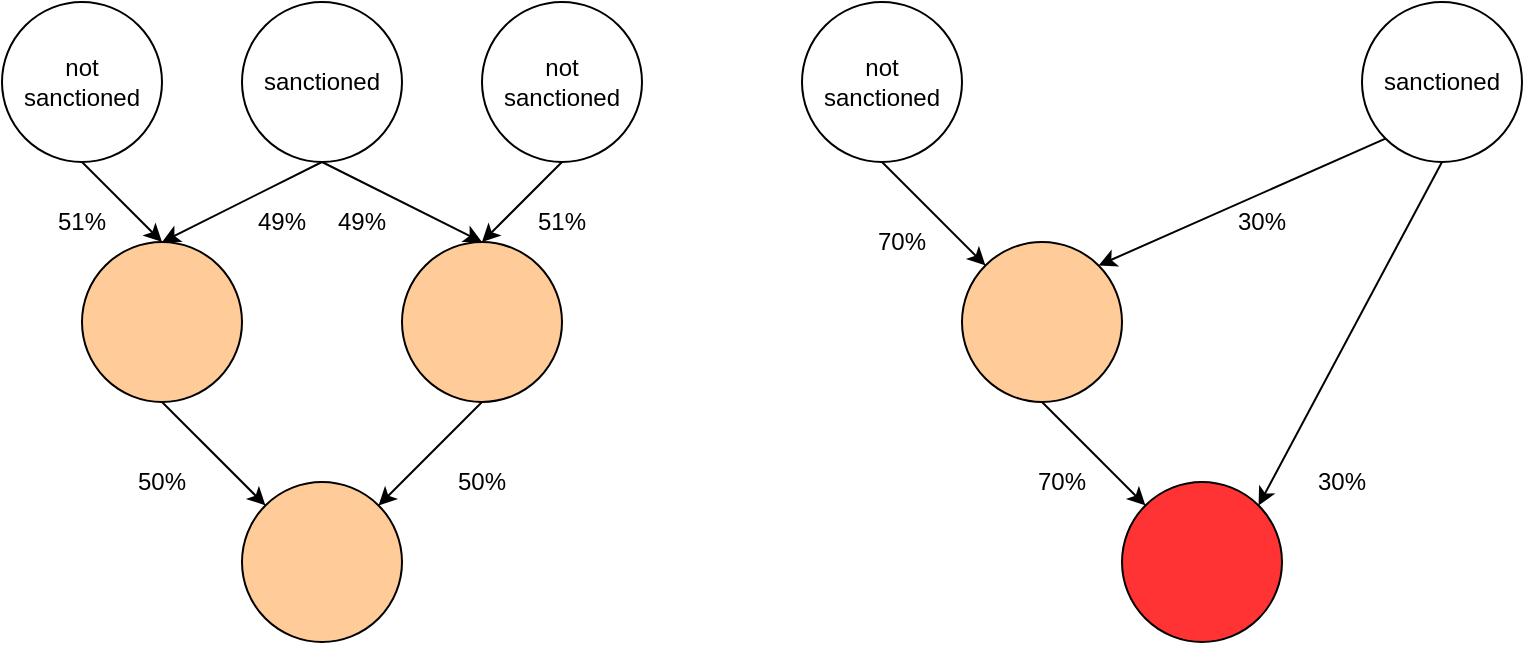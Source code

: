 <mxfile version="14.8.1" type="device"><diagram id="s9-5Vq2gm_233Hj9lNNe" name="Page-1"><mxGraphModel dx="1422" dy="762" grid="1" gridSize="10" guides="1" tooltips="1" connect="1" arrows="1" fold="1" page="1" pageScale="1" pageWidth="827" pageHeight="1169" math="0" shadow="0"><root><mxCell id="0"/><mxCell id="1" parent="0"/><mxCell id="5M_UhcT5dyOgzwatDTkd-1" value="sanctioned" style="ellipse;whiteSpace=wrap;html=1;shadow=0;" parent="1" vertex="1"><mxGeometry x="160" y="40" width="80" height="80" as="geometry"/></mxCell><mxCell id="5M_UhcT5dyOgzwatDTkd-2" value="not sanctioned" style="ellipse;whiteSpace=wrap;html=1;shadow=0;" parent="1" vertex="1"><mxGeometry x="40" y="40" width="80" height="80" as="geometry"/></mxCell><mxCell id="5M_UhcT5dyOgzwatDTkd-3" value="not sanctioned" style="ellipse;whiteSpace=wrap;html=1;shadow=0;" parent="1" vertex="1"><mxGeometry x="280" y="40" width="80" height="80" as="geometry"/></mxCell><mxCell id="5M_UhcT5dyOgzwatDTkd-4" value="" style="ellipse;whiteSpace=wrap;html=1;aspect=fixed;fillColor=#FFCC99;" parent="1" vertex="1"><mxGeometry x="160" y="280" width="80" height="80" as="geometry"/></mxCell><mxCell id="5M_UhcT5dyOgzwatDTkd-5" value="" style="ellipse;whiteSpace=wrap;html=1;aspect=fixed;fillColor=#FFCC99;" parent="1" vertex="1"><mxGeometry x="80" y="160" width="80" height="80" as="geometry"/></mxCell><mxCell id="5M_UhcT5dyOgzwatDTkd-6" value="" style="ellipse;whiteSpace=wrap;html=1;aspect=fixed;fillColor=#FFCC99;" parent="1" vertex="1"><mxGeometry x="240" y="160" width="80" height="80" as="geometry"/></mxCell><mxCell id="5M_UhcT5dyOgzwatDTkd-7" value="" style="endArrow=classic;html=1;exitX=0.5;exitY=1;exitDx=0;exitDy=0;entryX=0;entryY=0;entryDx=0;entryDy=0;" parent="1" source="5M_UhcT5dyOgzwatDTkd-5" target="5M_UhcT5dyOgzwatDTkd-4" edge="1"><mxGeometry width="50" height="50" relative="1" as="geometry"><mxPoint x="390" y="340" as="sourcePoint"/><mxPoint x="440" y="290" as="targetPoint"/></mxGeometry></mxCell><mxCell id="5M_UhcT5dyOgzwatDTkd-9" value="" style="endArrow=classic;html=1;exitX=0.5;exitY=1;exitDx=0;exitDy=0;entryX=1;entryY=0;entryDx=0;entryDy=0;" parent="1" source="5M_UhcT5dyOgzwatDTkd-6" target="5M_UhcT5dyOgzwatDTkd-4" edge="1"><mxGeometry width="50" height="50" relative="1" as="geometry"><mxPoint x="390" y="220" as="sourcePoint"/><mxPoint x="440" y="170" as="targetPoint"/></mxGeometry></mxCell><mxCell id="5M_UhcT5dyOgzwatDTkd-10" value="50%" style="text;html=1;strokeColor=none;fillColor=none;align=center;verticalAlign=middle;whiteSpace=wrap;rounded=0;" parent="1" vertex="1"><mxGeometry x="100" y="270" width="40" height="20" as="geometry"/></mxCell><mxCell id="5M_UhcT5dyOgzwatDTkd-11" value="50%" style="text;html=1;strokeColor=none;fillColor=none;align=center;verticalAlign=middle;whiteSpace=wrap;rounded=0;" parent="1" vertex="1"><mxGeometry x="260" y="270" width="40" height="20" as="geometry"/></mxCell><mxCell id="5M_UhcT5dyOgzwatDTkd-12" value="" style="endArrow=classic;html=1;exitX=0.5;exitY=1;exitDx=0;exitDy=0;entryX=0.5;entryY=0;entryDx=0;entryDy=0;" parent="1" source="5M_UhcT5dyOgzwatDTkd-1" target="5M_UhcT5dyOgzwatDTkd-6" edge="1"><mxGeometry width="50" height="50" relative="1" as="geometry"><mxPoint x="390" y="380" as="sourcePoint"/><mxPoint x="440" y="330" as="targetPoint"/></mxGeometry></mxCell><mxCell id="5M_UhcT5dyOgzwatDTkd-15" value="" style="endArrow=classic;html=1;exitX=0.5;exitY=1;exitDx=0;exitDy=0;entryX=0.5;entryY=0;entryDx=0;entryDy=0;" parent="1" source="5M_UhcT5dyOgzwatDTkd-1" target="5M_UhcT5dyOgzwatDTkd-5" edge="1"><mxGeometry width="50" height="50" relative="1" as="geometry"><mxPoint x="390" y="380" as="sourcePoint"/><mxPoint x="440" y="330" as="targetPoint"/></mxGeometry></mxCell><mxCell id="5M_UhcT5dyOgzwatDTkd-16" value="" style="endArrow=classic;html=1;exitX=0.5;exitY=1;exitDx=0;exitDy=0;entryX=0.5;entryY=0;entryDx=0;entryDy=0;" parent="1" source="5M_UhcT5dyOgzwatDTkd-3" target="5M_UhcT5dyOgzwatDTkd-6" edge="1"><mxGeometry width="50" height="50" relative="1" as="geometry"><mxPoint x="390" y="380" as="sourcePoint"/><mxPoint x="440" y="330" as="targetPoint"/></mxGeometry></mxCell><mxCell id="5M_UhcT5dyOgzwatDTkd-17" value="" style="endArrow=classic;html=1;exitX=0.5;exitY=1;exitDx=0;exitDy=0;entryX=0.5;entryY=0;entryDx=0;entryDy=0;" parent="1" source="5M_UhcT5dyOgzwatDTkd-2" target="5M_UhcT5dyOgzwatDTkd-5" edge="1"><mxGeometry width="50" height="50" relative="1" as="geometry"><mxPoint x="390" y="380" as="sourcePoint"/><mxPoint x="440" y="330" as="targetPoint"/></mxGeometry></mxCell><mxCell id="5M_UhcT5dyOgzwatDTkd-18" value="49%" style="text;html=1;strokeColor=none;fillColor=none;align=center;verticalAlign=middle;whiteSpace=wrap;rounded=0;" parent="1" vertex="1"><mxGeometry x="160" y="140" width="40" height="20" as="geometry"/></mxCell><mxCell id="5M_UhcT5dyOgzwatDTkd-19" value="49%" style="text;html=1;strokeColor=none;fillColor=none;align=center;verticalAlign=middle;whiteSpace=wrap;rounded=0;" parent="1" vertex="1"><mxGeometry x="200" y="140" width="40" height="20" as="geometry"/></mxCell><mxCell id="5M_UhcT5dyOgzwatDTkd-20" value="51%" style="text;html=1;strokeColor=none;fillColor=none;align=center;verticalAlign=middle;whiteSpace=wrap;rounded=0;" parent="1" vertex="1"><mxGeometry x="60" y="140" width="40" height="20" as="geometry"/></mxCell><mxCell id="5M_UhcT5dyOgzwatDTkd-21" value="51%" style="text;html=1;strokeColor=none;fillColor=none;align=center;verticalAlign=middle;whiteSpace=wrap;rounded=0;" parent="1" vertex="1"><mxGeometry x="300" y="140" width="40" height="20" as="geometry"/></mxCell><mxCell id="5M_UhcT5dyOgzwatDTkd-24" value="sanctioned" style="ellipse;whiteSpace=wrap;html=1;shadow=0;" parent="1" vertex="1"><mxGeometry x="720" y="40" width="80" height="80" as="geometry"/></mxCell><mxCell id="5M_UhcT5dyOgzwatDTkd-25" value="not sanctioned" style="ellipse;whiteSpace=wrap;html=1;shadow=0;" parent="1" vertex="1"><mxGeometry x="440" y="40" width="80" height="80" as="geometry"/></mxCell><mxCell id="5M_UhcT5dyOgzwatDTkd-26" value="" style="ellipse;whiteSpace=wrap;html=1;aspect=fixed;fillColor=#FF3333;" parent="1" vertex="1"><mxGeometry x="600" y="280" width="80" height="80" as="geometry"/></mxCell><mxCell id="5M_UhcT5dyOgzwatDTkd-27" value="" style="ellipse;whiteSpace=wrap;html=1;aspect=fixed;fillColor=#FFCC99;" parent="1" vertex="1"><mxGeometry x="520" y="160" width="80" height="80" as="geometry"/></mxCell><mxCell id="5M_UhcT5dyOgzwatDTkd-28" value="" style="endArrow=classic;html=1;exitX=0.5;exitY=1;exitDx=0;exitDy=0;entryX=0;entryY=0;entryDx=0;entryDy=0;" parent="1" source="5M_UhcT5dyOgzwatDTkd-27" target="5M_UhcT5dyOgzwatDTkd-26" edge="1"><mxGeometry width="50" height="50" relative="1" as="geometry"><mxPoint x="390" y="380" as="sourcePoint"/><mxPoint x="440" y="330" as="targetPoint"/></mxGeometry></mxCell><mxCell id="5M_UhcT5dyOgzwatDTkd-29" value="" style="endArrow=classic;html=1;exitX=0.5;exitY=1;exitDx=0;exitDy=0;entryX=1;entryY=0;entryDx=0;entryDy=0;" parent="1" source="5M_UhcT5dyOgzwatDTkd-24" target="5M_UhcT5dyOgzwatDTkd-26" edge="1"><mxGeometry width="50" height="50" relative="1" as="geometry"><mxPoint x="390" y="380" as="sourcePoint"/><mxPoint x="440" y="330" as="targetPoint"/></mxGeometry></mxCell><mxCell id="5M_UhcT5dyOgzwatDTkd-30" value="30%" style="text;html=1;strokeColor=none;fillColor=none;align=center;verticalAlign=middle;whiteSpace=wrap;rounded=0;" parent="1" vertex="1"><mxGeometry x="690" y="270" width="40" height="20" as="geometry"/></mxCell><mxCell id="5M_UhcT5dyOgzwatDTkd-31" value="70%" style="text;html=1;strokeColor=none;fillColor=none;align=center;verticalAlign=middle;whiteSpace=wrap;rounded=0;" parent="1" vertex="1"><mxGeometry x="550" y="270" width="40" height="20" as="geometry"/></mxCell><mxCell id="5M_UhcT5dyOgzwatDTkd-32" value="" style="endArrow=classic;html=1;exitX=0.5;exitY=1;exitDx=0;exitDy=0;entryX=0;entryY=0;entryDx=0;entryDy=0;" parent="1" source="5M_UhcT5dyOgzwatDTkd-25" target="5M_UhcT5dyOgzwatDTkd-27" edge="1"><mxGeometry width="50" height="50" relative="1" as="geometry"><mxPoint x="390" y="380" as="sourcePoint"/><mxPoint x="440" y="330" as="targetPoint"/></mxGeometry></mxCell><mxCell id="5M_UhcT5dyOgzwatDTkd-33" value="" style="endArrow=classic;html=1;exitX=0;exitY=1;exitDx=0;exitDy=0;entryX=1;entryY=0;entryDx=0;entryDy=0;" parent="1" source="5M_UhcT5dyOgzwatDTkd-24" target="5M_UhcT5dyOgzwatDTkd-27" edge="1"><mxGeometry width="50" height="50" relative="1" as="geometry"><mxPoint x="390" y="380" as="sourcePoint"/><mxPoint x="440" y="330" as="targetPoint"/></mxGeometry></mxCell><mxCell id="5M_UhcT5dyOgzwatDTkd-35" value="30%" style="text;html=1;strokeColor=none;fillColor=none;align=center;verticalAlign=middle;whiteSpace=wrap;rounded=0;" parent="1" vertex="1"><mxGeometry x="650" y="140" width="40" height="20" as="geometry"/></mxCell><mxCell id="5M_UhcT5dyOgzwatDTkd-36" value="70%" style="text;html=1;strokeColor=none;fillColor=none;align=center;verticalAlign=middle;whiteSpace=wrap;rounded=0;" parent="1" vertex="1"><mxGeometry x="470" y="150" width="40" height="20" as="geometry"/></mxCell></root></mxGraphModel></diagram></mxfile>